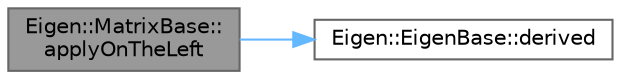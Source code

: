 digraph "Eigen::MatrixBase::applyOnTheLeft"
{
 // LATEX_PDF_SIZE
  bgcolor="transparent";
  edge [fontname=Helvetica,fontsize=10,labelfontname=Helvetica,labelfontsize=10];
  node [fontname=Helvetica,fontsize=10,shape=box,height=0.2,width=0.4];
  rankdir="LR";
  Node1 [id="Node000001",label="Eigen::MatrixBase::\lapplyOnTheLeft",height=0.2,width=0.4,color="gray40", fillcolor="grey60", style="filled", fontcolor="black",tooltip=" "];
  Node1 -> Node2 [id="edge1_Node000001_Node000002",color="steelblue1",style="solid",tooltip=" "];
  Node2 [id="Node000002",label="Eigen::EigenBase::derived",height=0.2,width=0.4,color="grey40", fillcolor="white", style="filled",URL="$struct_eigen_1_1_eigen_base.html#ab4cf3e6bb046a94a46b69b857bd3dbc9",tooltip=" "];
}
